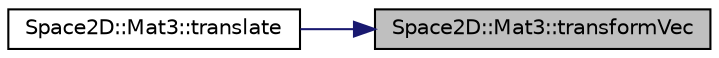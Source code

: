 digraph "Space2D::Mat3::transformVec"
{
 // INTERACTIVE_SVG=YES
 // LATEX_PDF_SIZE
  edge [fontname="Helvetica",fontsize="10",labelfontname="Helvetica",labelfontsize="10"];
  node [fontname="Helvetica",fontsize="10",shape=record];
  rankdir="RL";
  Node1 [label="Space2D::Mat3::transformVec",height=0.2,width=0.4,color="black", fillcolor="grey75", style="filled", fontcolor="black",tooltip=" "];
  Node1 -> Node2 [dir="back",color="midnightblue",fontsize="10",style="solid",fontname="Helvetica"];
  Node2 [label="Space2D::Mat3::translate",height=0.2,width=0.4,color="black", fillcolor="white", style="filled",URL="$class_space2_d_1_1_mat3.html#ae50dbab48b61ab6f63e2b68ca155701a",tooltip=" "];
}
